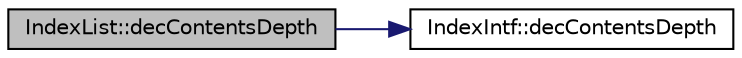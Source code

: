 digraph "IndexList::decContentsDepth"
{
 // LATEX_PDF_SIZE
  edge [fontname="Helvetica",fontsize="10",labelfontname="Helvetica",labelfontsize="10"];
  node [fontname="Helvetica",fontsize="10",shape=record];
  rankdir="LR";
  Node1 [label="IndexList::decContentsDepth",height=0.2,width=0.4,color="black", fillcolor="grey75", style="filled", fontcolor="black",tooltip=" "];
  Node1 -> Node2 [color="midnightblue",fontsize="10",style="solid",fontname="Helvetica"];
  Node2 [label="IndexIntf::decContentsDepth",height=0.2,width=0.4,color="black", fillcolor="white", style="filled",URL="$classIndexIntf.html#a920918399556e9afd4d927de3d1f4247",tooltip=" "];
}
